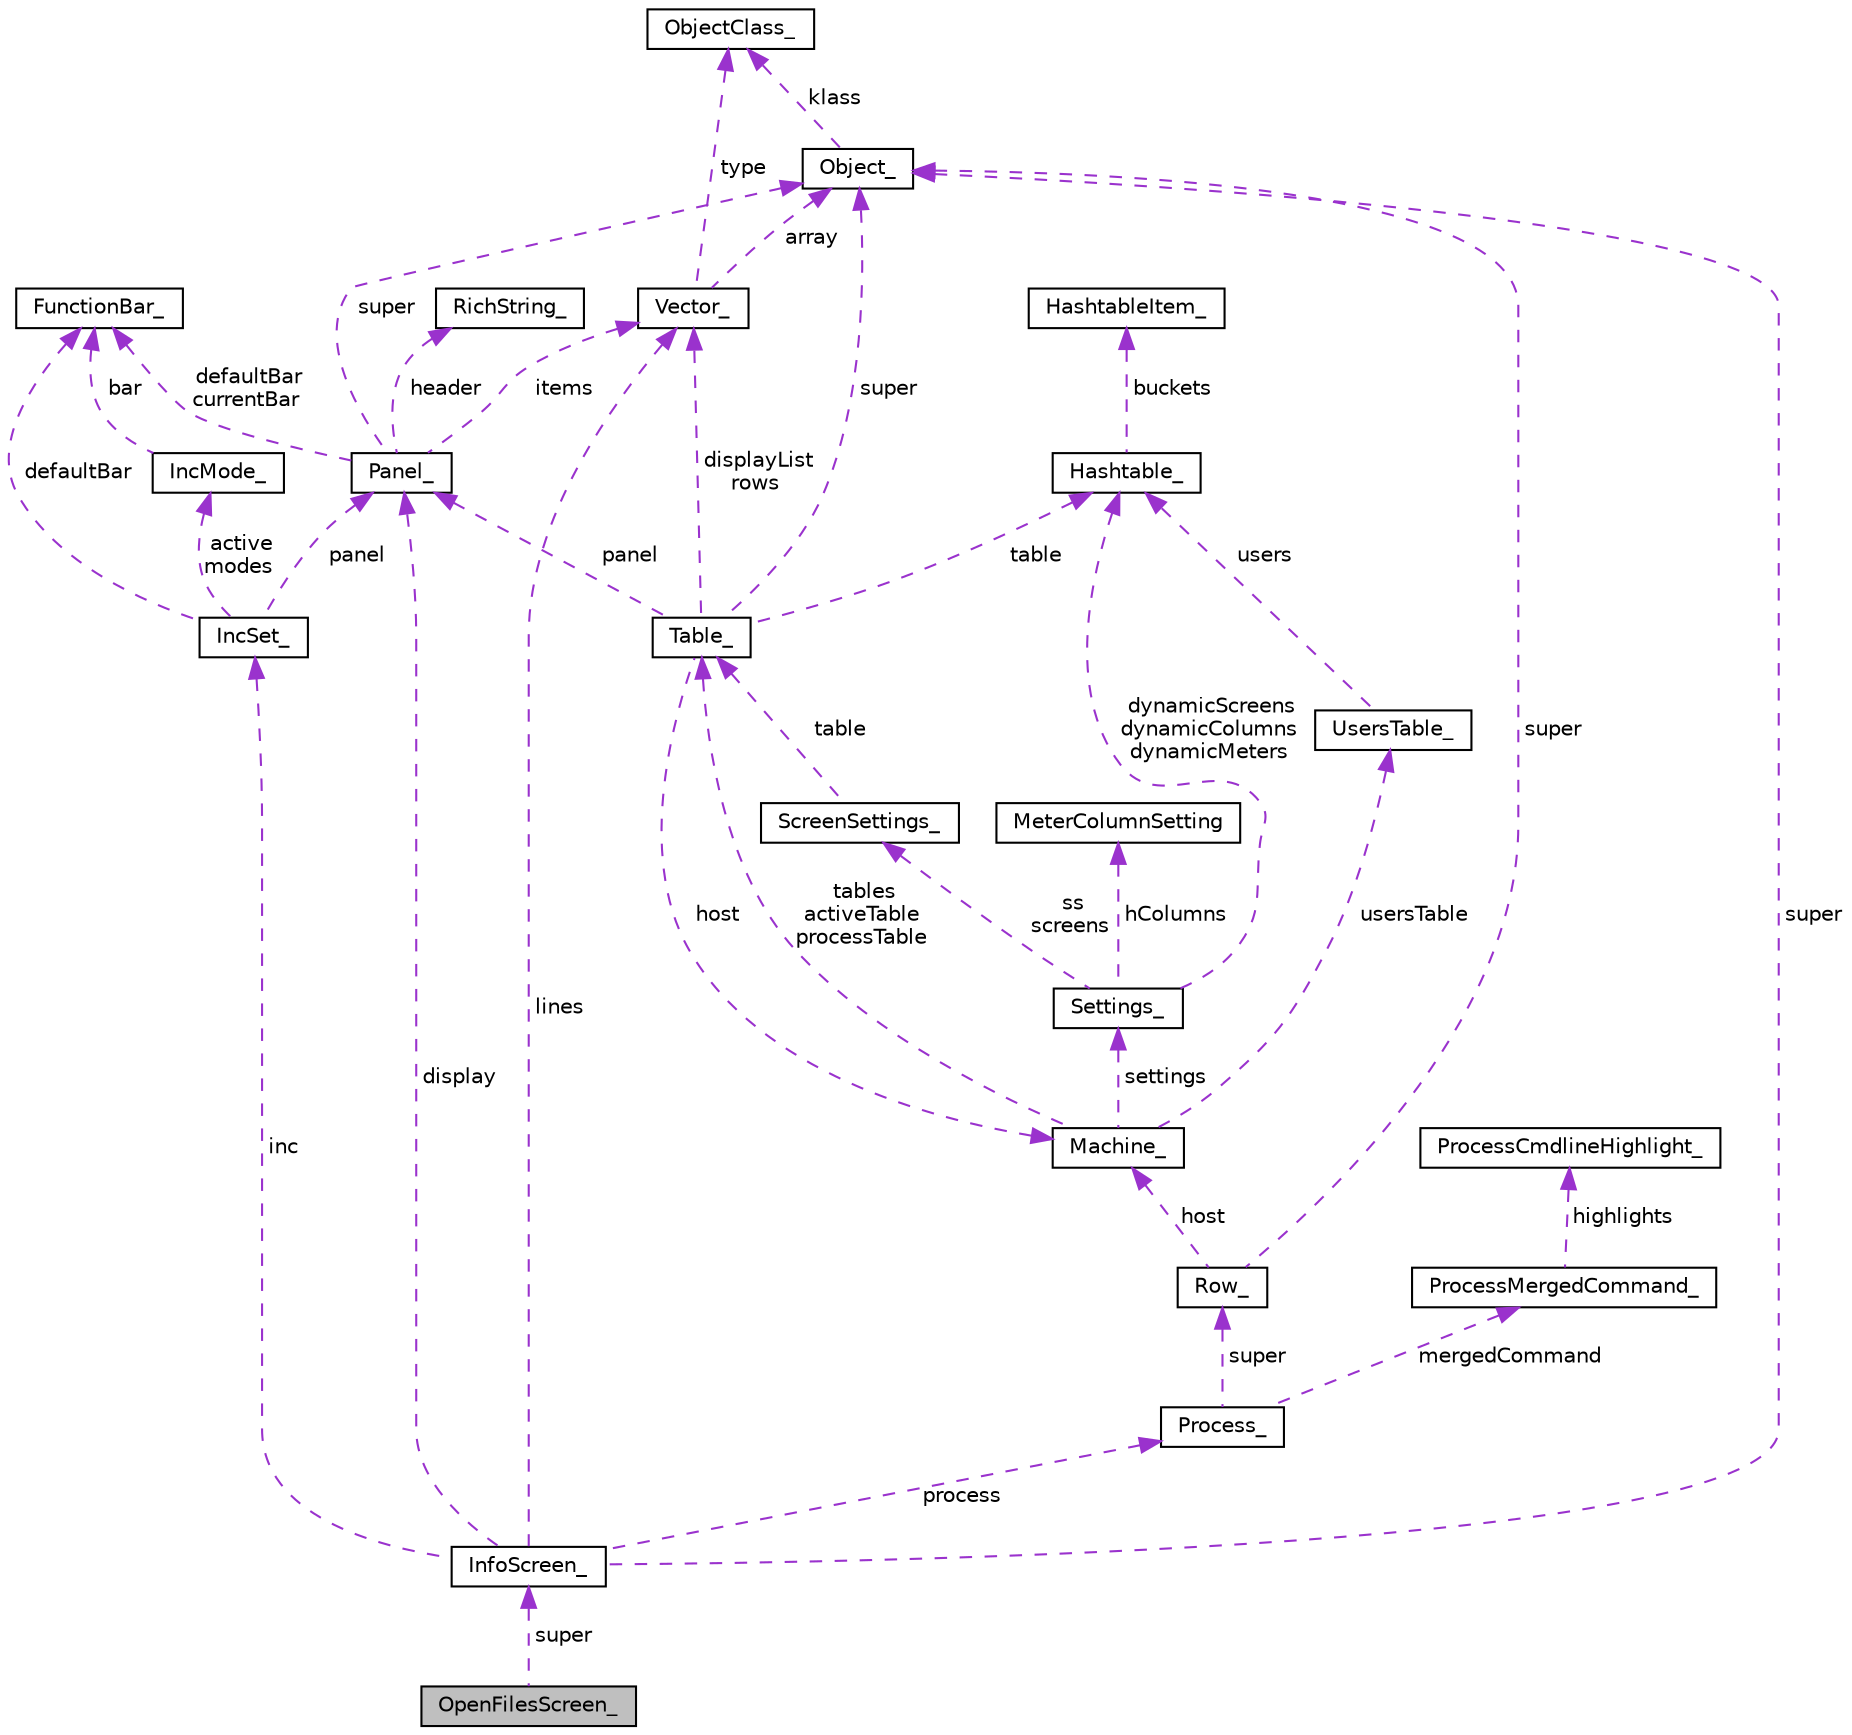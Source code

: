digraph "OpenFilesScreen_"
{
  edge [fontname="Helvetica",fontsize="10",labelfontname="Helvetica",labelfontsize="10"];
  node [fontname="Helvetica",fontsize="10",shape=record];
  Node1 [label="OpenFilesScreen_",height=0.2,width=0.4,color="black", fillcolor="grey75", style="filled", fontcolor="black"];
  Node2 -> Node1 [dir="back",color="darkorchid3",fontsize="10",style="dashed",label=" super" ];
  Node2 [label="InfoScreen_",height=0.2,width=0.4,color="black", fillcolor="white", style="filled",URL="$structInfoScreen__.html"];
  Node3 -> Node2 [dir="back",color="darkorchid3",fontsize="10",style="dashed",label=" lines" ];
  Node3 [label="Vector_",height=0.2,width=0.4,color="black", fillcolor="white", style="filled",URL="$structVector__.html"];
  Node4 -> Node3 [dir="back",color="darkorchid3",fontsize="10",style="dashed",label=" type" ];
  Node4 [label="ObjectClass_",height=0.2,width=0.4,color="black", fillcolor="white", style="filled",URL="$structObjectClass__.html"];
  Node5 -> Node3 [dir="back",color="darkorchid3",fontsize="10",style="dashed",label=" array" ];
  Node5 [label="Object_",height=0.2,width=0.4,color="black", fillcolor="white", style="filled",URL="$structObject__.html"];
  Node4 -> Node5 [dir="back",color="darkorchid3",fontsize="10",style="dashed",label=" klass" ];
  Node6 -> Node2 [dir="back",color="darkorchid3",fontsize="10",style="dashed",label=" inc" ];
  Node6 [label="IncSet_",height=0.2,width=0.4,color="black", fillcolor="white", style="filled",URL="$structIncSet__.html"];
  Node7 -> Node6 [dir="back",color="darkorchid3",fontsize="10",style="dashed",label=" defaultBar" ];
  Node7 [label="FunctionBar_",height=0.2,width=0.4,color="black", fillcolor="white", style="filled",URL="$structFunctionBar__.html"];
  Node8 -> Node6 [dir="back",color="darkorchid3",fontsize="10",style="dashed",label=" panel" ];
  Node8 [label="Panel_",height=0.2,width=0.4,color="black", fillcolor="white", style="filled",URL="$structPanel__.html"];
  Node3 -> Node8 [dir="back",color="darkorchid3",fontsize="10",style="dashed",label=" items" ];
  Node9 -> Node8 [dir="back",color="darkorchid3",fontsize="10",style="dashed",label=" header" ];
  Node9 [label="RichString_",height=0.2,width=0.4,color="black", fillcolor="white", style="filled",URL="$structRichString__.html"];
  Node7 -> Node8 [dir="back",color="darkorchid3",fontsize="10",style="dashed",label=" defaultBar\ncurrentBar" ];
  Node5 -> Node8 [dir="back",color="darkorchid3",fontsize="10",style="dashed",label=" super" ];
  Node10 -> Node6 [dir="back",color="darkorchid3",fontsize="10",style="dashed",label=" active\nmodes" ];
  Node10 [label="IncMode_",height=0.2,width=0.4,color="black", fillcolor="white", style="filled",URL="$structIncMode__.html"];
  Node7 -> Node10 [dir="back",color="darkorchid3",fontsize="10",style="dashed",label=" bar" ];
  Node8 -> Node2 [dir="back",color="darkorchid3",fontsize="10",style="dashed",label=" display" ];
  Node5 -> Node2 [dir="back",color="darkorchid3",fontsize="10",style="dashed",label=" super" ];
  Node11 -> Node2 [dir="back",color="darkorchid3",fontsize="10",style="dashed",label=" process" ];
  Node11 [label="Process_",height=0.2,width=0.4,color="black", fillcolor="white", style="filled",URL="$structProcess__.html"];
  Node12 -> Node11 [dir="back",color="darkorchid3",fontsize="10",style="dashed",label=" super" ];
  Node12 [label="Row_",height=0.2,width=0.4,color="black", fillcolor="white", style="filled",URL="$structRow__.html"];
  Node13 -> Node12 [dir="back",color="darkorchid3",fontsize="10",style="dashed",label=" host" ];
  Node13 [label="Machine_",height=0.2,width=0.4,color="black", fillcolor="white", style="filled",URL="$structMachine__.html"];
  Node14 -> Node13 [dir="back",color="darkorchid3",fontsize="10",style="dashed",label=" tables\nactiveTable\nprocessTable" ];
  Node14 [label="Table_",height=0.2,width=0.4,color="black", fillcolor="white", style="filled",URL="$structTable__.html"];
  Node3 -> Node14 [dir="back",color="darkorchid3",fontsize="10",style="dashed",label=" displayList\nrows" ];
  Node13 -> Node14 [dir="back",color="darkorchid3",fontsize="10",style="dashed",label=" host" ];
  Node15 -> Node14 [dir="back",color="darkorchid3",fontsize="10",style="dashed",label=" table" ];
  Node15 [label="Hashtable_",height=0.2,width=0.4,color="black", fillcolor="white", style="filled",URL="$structHashtable__.html"];
  Node16 -> Node15 [dir="back",color="darkorchid3",fontsize="10",style="dashed",label=" buckets" ];
  Node16 [label="HashtableItem_",height=0.2,width=0.4,color="black", fillcolor="white", style="filled",URL="$structHashtableItem__.html"];
  Node8 -> Node14 [dir="back",color="darkorchid3",fontsize="10",style="dashed",label=" panel" ];
  Node5 -> Node14 [dir="back",color="darkorchid3",fontsize="10",style="dashed",label=" super" ];
  Node17 -> Node13 [dir="back",color="darkorchid3",fontsize="10",style="dashed",label=" settings" ];
  Node17 [label="Settings_",height=0.2,width=0.4,color="black", fillcolor="white", style="filled",URL="$structSettings__.html"];
  Node18 -> Node17 [dir="back",color="darkorchid3",fontsize="10",style="dashed",label=" ss\nscreens" ];
  Node18 [label="ScreenSettings_",height=0.2,width=0.4,color="black", fillcolor="white", style="filled",URL="$structScreenSettings__.html"];
  Node14 -> Node18 [dir="back",color="darkorchid3",fontsize="10",style="dashed",label=" table" ];
  Node15 -> Node17 [dir="back",color="darkorchid3",fontsize="10",style="dashed",label=" dynamicScreens\ndynamicColumns\ndynamicMeters" ];
  Node19 -> Node17 [dir="back",color="darkorchid3",fontsize="10",style="dashed",label=" hColumns" ];
  Node19 [label="MeterColumnSetting",height=0.2,width=0.4,color="black", fillcolor="white", style="filled",URL="$structMeterColumnSetting.html"];
  Node20 -> Node13 [dir="back",color="darkorchid3",fontsize="10",style="dashed",label=" usersTable" ];
  Node20 [label="UsersTable_",height=0.2,width=0.4,color="black", fillcolor="white", style="filled",URL="$structUsersTable__.html"];
  Node15 -> Node20 [dir="back",color="darkorchid3",fontsize="10",style="dashed",label=" users" ];
  Node5 -> Node12 [dir="back",color="darkorchid3",fontsize="10",style="dashed",label=" super" ];
  Node21 -> Node11 [dir="back",color="darkorchid3",fontsize="10",style="dashed",label=" mergedCommand" ];
  Node21 [label="ProcessMergedCommand_",height=0.2,width=0.4,color="black", fillcolor="white", style="filled",URL="$structProcessMergedCommand__.html"];
  Node22 -> Node21 [dir="back",color="darkorchid3",fontsize="10",style="dashed",label=" highlights" ];
  Node22 [label="ProcessCmdlineHighlight_",height=0.2,width=0.4,color="black", fillcolor="white", style="filled",URL="$structProcessCmdlineHighlight__.html"];
}
